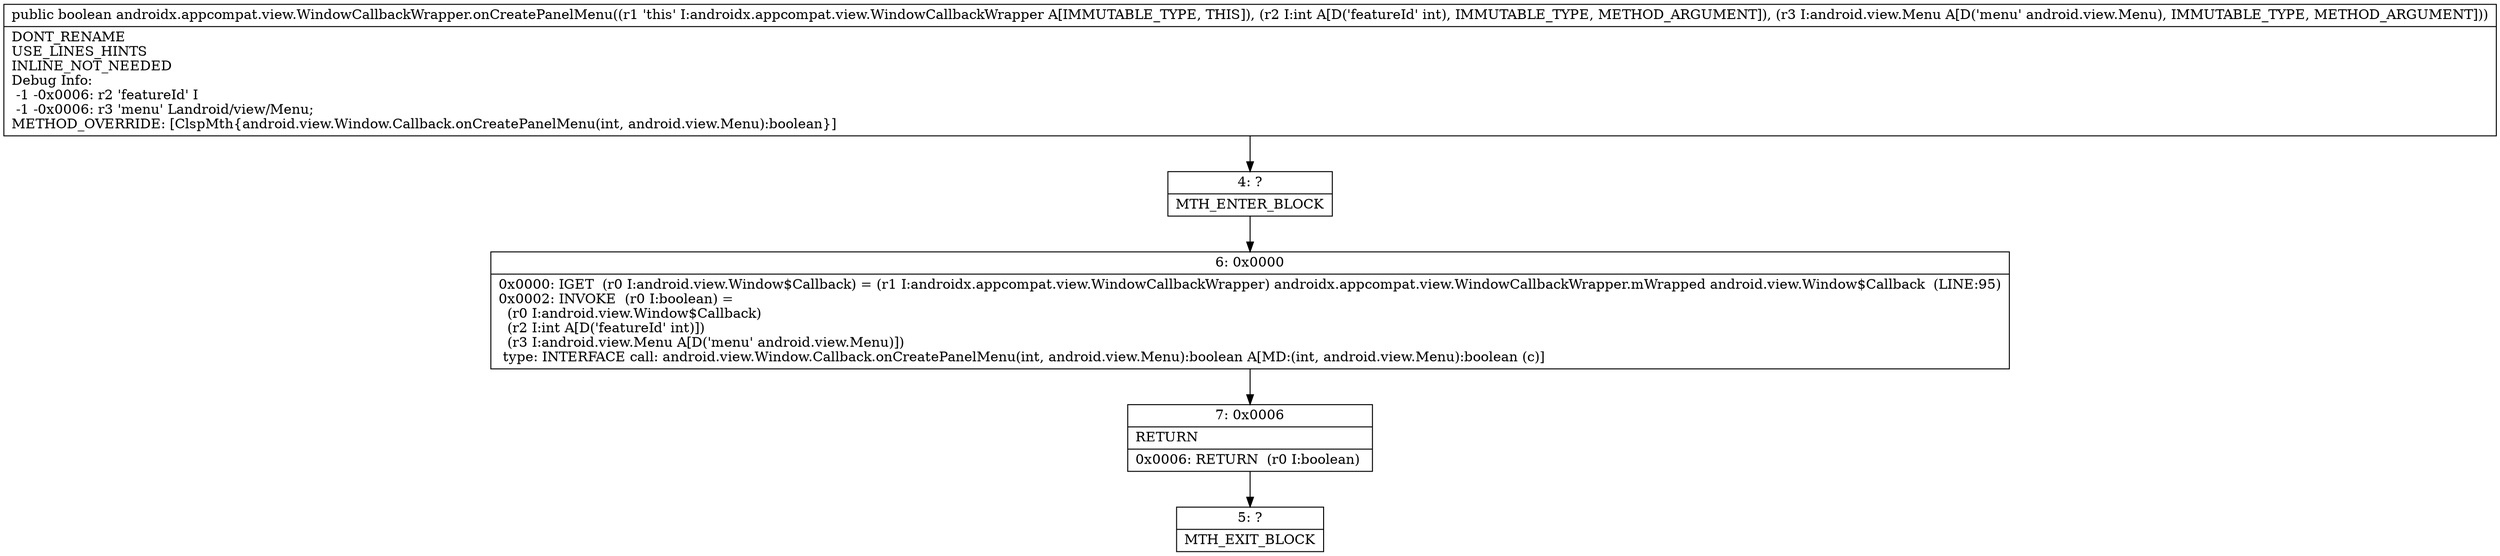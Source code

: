 digraph "CFG forandroidx.appcompat.view.WindowCallbackWrapper.onCreatePanelMenu(ILandroid\/view\/Menu;)Z" {
Node_4 [shape=record,label="{4\:\ ?|MTH_ENTER_BLOCK\l}"];
Node_6 [shape=record,label="{6\:\ 0x0000|0x0000: IGET  (r0 I:android.view.Window$Callback) = (r1 I:androidx.appcompat.view.WindowCallbackWrapper) androidx.appcompat.view.WindowCallbackWrapper.mWrapped android.view.Window$Callback  (LINE:95)\l0x0002: INVOKE  (r0 I:boolean) = \l  (r0 I:android.view.Window$Callback)\l  (r2 I:int A[D('featureId' int)])\l  (r3 I:android.view.Menu A[D('menu' android.view.Menu)])\l type: INTERFACE call: android.view.Window.Callback.onCreatePanelMenu(int, android.view.Menu):boolean A[MD:(int, android.view.Menu):boolean (c)]\l}"];
Node_7 [shape=record,label="{7\:\ 0x0006|RETURN\l|0x0006: RETURN  (r0 I:boolean) \l}"];
Node_5 [shape=record,label="{5\:\ ?|MTH_EXIT_BLOCK\l}"];
MethodNode[shape=record,label="{public boolean androidx.appcompat.view.WindowCallbackWrapper.onCreatePanelMenu((r1 'this' I:androidx.appcompat.view.WindowCallbackWrapper A[IMMUTABLE_TYPE, THIS]), (r2 I:int A[D('featureId' int), IMMUTABLE_TYPE, METHOD_ARGUMENT]), (r3 I:android.view.Menu A[D('menu' android.view.Menu), IMMUTABLE_TYPE, METHOD_ARGUMENT]))  | DONT_RENAME\lUSE_LINES_HINTS\lINLINE_NOT_NEEDED\lDebug Info:\l  \-1 \-0x0006: r2 'featureId' I\l  \-1 \-0x0006: r3 'menu' Landroid\/view\/Menu;\lMETHOD_OVERRIDE: [ClspMth\{android.view.Window.Callback.onCreatePanelMenu(int, android.view.Menu):boolean\}]\l}"];
MethodNode -> Node_4;Node_4 -> Node_6;
Node_6 -> Node_7;
Node_7 -> Node_5;
}

